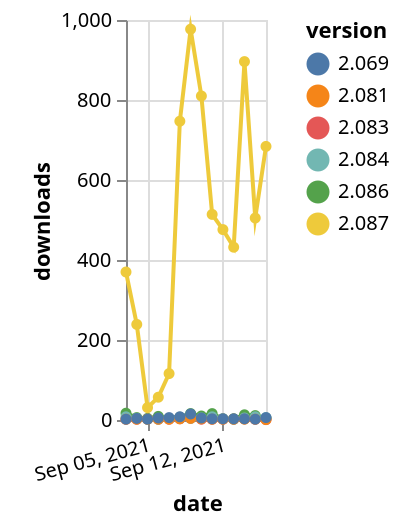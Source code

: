 {"$schema": "https://vega.github.io/schema/vega-lite/v5.json", "description": "A simple bar chart with embedded data.", "data": {"values": [{"date": "2021-09-03", "total": 21109, "delta": 17, "version": "2.086"}, {"date": "2021-09-04", "total": 21115, "delta": 6, "version": "2.086"}, {"date": "2021-09-05", "total": 21119, "delta": 4, "version": "2.086"}, {"date": "2021-09-06", "total": 21128, "delta": 9, "version": "2.086"}, {"date": "2021-09-07", "total": 21132, "delta": 4, "version": "2.086"}, {"date": "2021-09-08", "total": 21139, "delta": 7, "version": "2.086"}, {"date": "2021-09-09", "total": 21155, "delta": 16, "version": "2.086"}, {"date": "2021-09-10", "total": 21165, "delta": 10, "version": "2.086"}, {"date": "2021-09-11", "total": 21181, "delta": 16, "version": "2.086"}, {"date": "2021-09-12", "total": 21184, "delta": 3, "version": "2.086"}, {"date": "2021-09-13", "total": 21187, "delta": 3, "version": "2.086"}, {"date": "2021-09-14", "total": 21200, "delta": 13, "version": "2.086"}, {"date": "2021-09-15", "total": 21211, "delta": 11, "version": "2.086"}, {"date": "2021-09-16", "total": 21215, "delta": 4, "version": "2.086"}, {"date": "2021-09-03", "total": 2496, "delta": 2, "version": "2.083"}, {"date": "2021-09-04", "total": 2498, "delta": 2, "version": "2.083"}, {"date": "2021-09-05", "total": 2500, "delta": 2, "version": "2.083"}, {"date": "2021-09-06", "total": 2502, "delta": 2, "version": "2.083"}, {"date": "2021-09-07", "total": 2504, "delta": 2, "version": "2.083"}, {"date": "2021-09-08", "total": 2507, "delta": 3, "version": "2.083"}, {"date": "2021-09-09", "total": 2512, "delta": 5, "version": "2.083"}, {"date": "2021-09-10", "total": 2514, "delta": 2, "version": "2.083"}, {"date": "2021-09-11", "total": 2516, "delta": 2, "version": "2.083"}, {"date": "2021-09-12", "total": 2518, "delta": 2, "version": "2.083"}, {"date": "2021-09-13", "total": 2520, "delta": 2, "version": "2.083"}, {"date": "2021-09-14", "total": 2523, "delta": 3, "version": "2.083"}, {"date": "2021-09-15", "total": 2525, "delta": 2, "version": "2.083"}, {"date": "2021-09-16", "total": 2526, "delta": 1, "version": "2.083"}, {"date": "2021-09-03", "total": 41537, "delta": 8, "version": "2.084"}, {"date": "2021-09-04", "total": 41541, "delta": 4, "version": "2.084"}, {"date": "2021-09-05", "total": 41543, "delta": 2, "version": "2.084"}, {"date": "2021-09-06", "total": 41545, "delta": 2, "version": "2.084"}, {"date": "2021-09-07", "total": 41549, "delta": 4, "version": "2.084"}, {"date": "2021-09-08", "total": 41553, "delta": 4, "version": "2.084"}, {"date": "2021-09-09", "total": 41557, "delta": 4, "version": "2.084"}, {"date": "2021-09-10", "total": 41562, "delta": 5, "version": "2.084"}, {"date": "2021-09-11", "total": 41570, "delta": 8, "version": "2.084"}, {"date": "2021-09-12", "total": 41573, "delta": 3, "version": "2.084"}, {"date": "2021-09-13", "total": 41575, "delta": 2, "version": "2.084"}, {"date": "2021-09-14", "total": 41580, "delta": 5, "version": "2.084"}, {"date": "2021-09-15", "total": 41588, "delta": 8, "version": "2.084"}, {"date": "2021-09-16", "total": 41594, "delta": 6, "version": "2.084"}, {"date": "2021-09-03", "total": 5416, "delta": 2, "version": "2.081"}, {"date": "2021-09-04", "total": 5418, "delta": 2, "version": "2.081"}, {"date": "2021-09-05", "total": 5420, "delta": 2, "version": "2.081"}, {"date": "2021-09-06", "total": 5422, "delta": 2, "version": "2.081"}, {"date": "2021-09-07", "total": 5424, "delta": 2, "version": "2.081"}, {"date": "2021-09-08", "total": 5427, "delta": 3, "version": "2.081"}, {"date": "2021-09-09", "total": 5431, "delta": 4, "version": "2.081"}, {"date": "2021-09-10", "total": 5434, "delta": 3, "version": "2.081"}, {"date": "2021-09-11", "total": 5436, "delta": 2, "version": "2.081"}, {"date": "2021-09-12", "total": 5438, "delta": 2, "version": "2.081"}, {"date": "2021-09-13", "total": 5440, "delta": 2, "version": "2.081"}, {"date": "2021-09-14", "total": 5442, "delta": 2, "version": "2.081"}, {"date": "2021-09-15", "total": 5444, "delta": 2, "version": "2.081"}, {"date": "2021-09-16", "total": 5445, "delta": 1, "version": "2.081"}, {"date": "2021-09-03", "total": 103307, "delta": 370, "version": "2.087"}, {"date": "2021-09-04", "total": 103546, "delta": 239, "version": "2.087"}, {"date": "2021-09-05", "total": 103577, "delta": 31, "version": "2.087"}, {"date": "2021-09-06", "total": 103634, "delta": 57, "version": "2.087"}, {"date": "2021-09-07", "total": 103750, "delta": 116, "version": "2.087"}, {"date": "2021-09-08", "total": 104497, "delta": 747, "version": "2.087"}, {"date": "2021-09-09", "total": 105474, "delta": 977, "version": "2.087"}, {"date": "2021-09-10", "total": 106284, "delta": 810, "version": "2.087"}, {"date": "2021-09-11", "total": 106798, "delta": 514, "version": "2.087"}, {"date": "2021-09-12", "total": 107274, "delta": 476, "version": "2.087"}, {"date": "2021-09-13", "total": 107706, "delta": 432, "version": "2.087"}, {"date": "2021-09-14", "total": 108602, "delta": 896, "version": "2.087"}, {"date": "2021-09-15", "total": 109107, "delta": 505, "version": "2.087"}, {"date": "2021-09-16", "total": 109791, "delta": 684, "version": "2.087"}, {"date": "2021-09-03", "total": 34335, "delta": 2, "version": "2.069"}, {"date": "2021-09-04", "total": 34339, "delta": 4, "version": "2.069"}, {"date": "2021-09-05", "total": 34341, "delta": 2, "version": "2.069"}, {"date": "2021-09-06", "total": 34346, "delta": 5, "version": "2.069"}, {"date": "2021-09-07", "total": 34352, "delta": 6, "version": "2.069"}, {"date": "2021-09-08", "total": 34360, "delta": 8, "version": "2.069"}, {"date": "2021-09-09", "total": 34375, "delta": 15, "version": "2.069"}, {"date": "2021-09-10", "total": 34380, "delta": 5, "version": "2.069"}, {"date": "2021-09-11", "total": 34383, "delta": 3, "version": "2.069"}, {"date": "2021-09-12", "total": 34386, "delta": 3, "version": "2.069"}, {"date": "2021-09-13", "total": 34389, "delta": 3, "version": "2.069"}, {"date": "2021-09-14", "total": 34392, "delta": 3, "version": "2.069"}, {"date": "2021-09-15", "total": 34394, "delta": 2, "version": "2.069"}, {"date": "2021-09-16", "total": 34400, "delta": 6, "version": "2.069"}]}, "width": "container", "mark": {"type": "line", "point": {"filled": true}}, "encoding": {"x": {"field": "date", "type": "temporal", "timeUnit": "yearmonthdate", "title": "date", "axis": {"labelAngle": -15}}, "y": {"field": "delta", "type": "quantitative", "title": "downloads"}, "color": {"field": "version", "type": "nominal"}, "tooltip": {"field": "delta"}}}